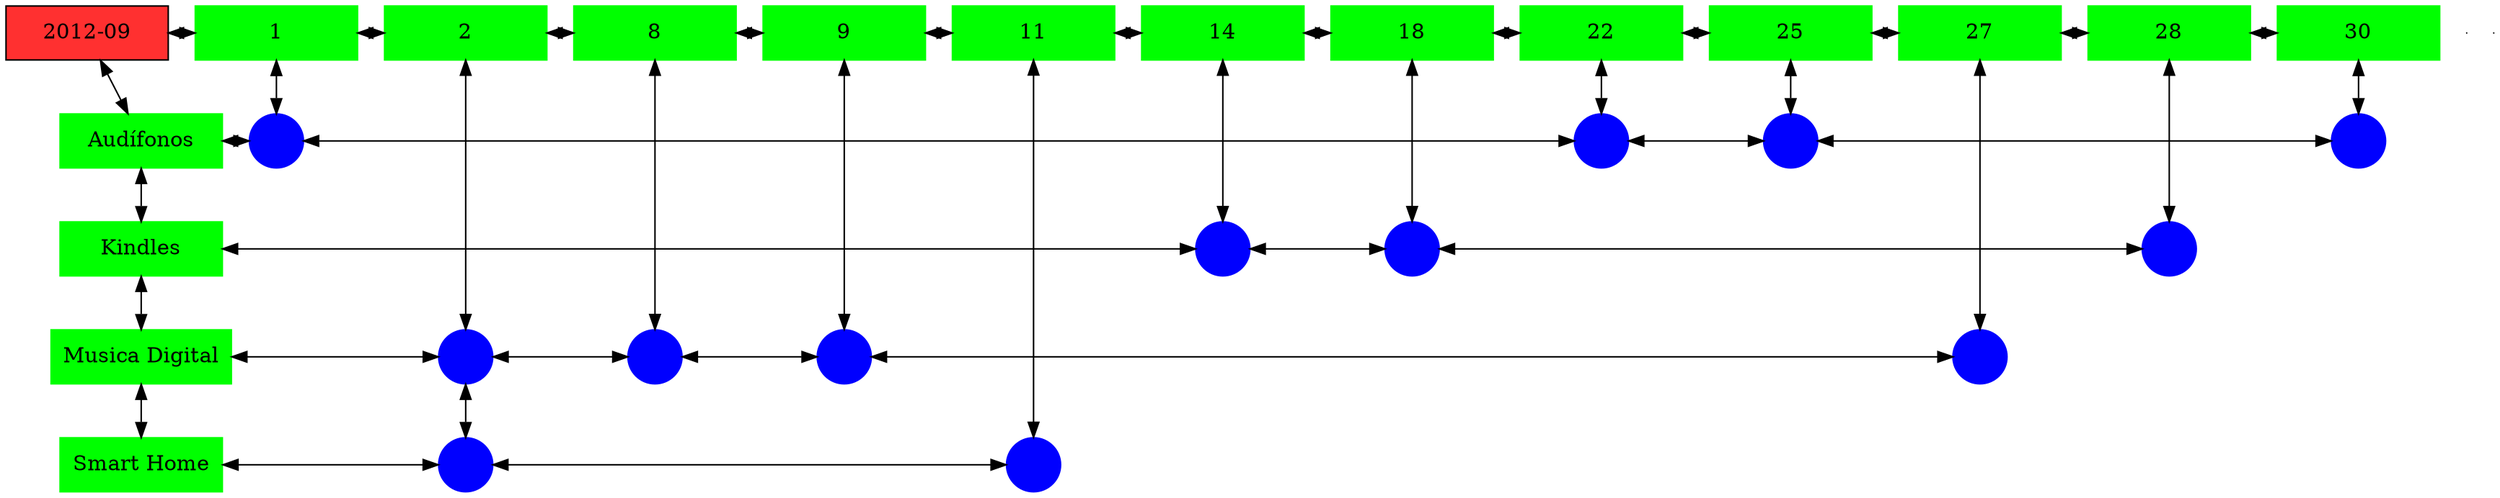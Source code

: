 digraph G{
node[shape="box"];
nodeMt[ label = "2012-09", width = 1.5, style = filled, fillcolor = firebrick1, group = 1 ];
e0[ shape = point, width = 0 ];
e1[ shape = point, width = 0 ];
node0xc00207e370[label="1",color=green,style =filled,width = 1.5 group=1];
nodeMt->node0xc00207e370[dir="both"];
{rank=same;nodeMt;node0xc00207e370;}
node0xc0020206e0[label="2",color=green,style =filled,width = 1.5 group=2];
node0xc00207e370->node0xc0020206e0[dir="both"];
{rank=same;node0xc00207e370;node0xc0020206e0;}
node0xc00217a780[label="8",color=green,style =filled,width = 1.5 group=8];
node0xc0020206e0->node0xc00217a780[dir="both"];
{rank=same;node0xc0020206e0;node0xc00217a780;}
node0xc0022bd720[label="9",color=green,style =filled,width = 1.5 group=9];
node0xc00217a780->node0xc0022bd720[dir="both"];
{rank=same;node0xc00217a780;node0xc0022bd720;}
node0xc001fb3720[label="11",color=green,style =filled,width = 1.5 group=11];
node0xc0022bd720->node0xc001fb3720[dir="both"];
{rank=same;node0xc0022bd720;node0xc001fb3720;}
node0xc001fa2e60[label="14",color=green,style =filled,width = 1.5 group=14];
node0xc001fb3720->node0xc001fa2e60[dir="both"];
{rank=same;node0xc001fb3720;node0xc001fa2e60;}
node0xc001ff3180[label="18",color=green,style =filled,width = 1.5 group=18];
node0xc001fa2e60->node0xc001ff3180[dir="both"];
{rank=same;node0xc001fa2e60;node0xc001ff3180;}
node0xc001e3ff40[label="22",color=green,style =filled,width = 1.5 group=22];
node0xc001ff3180->node0xc001e3ff40[dir="both"];
{rank=same;node0xc001ff3180;node0xc001e3ff40;}
node0xc001f67c20[label="25",color=green,style =filled,width = 1.5 group=25];
node0xc001e3ff40->node0xc001f67c20[dir="both"];
{rank=same;node0xc001e3ff40;node0xc001f67c20;}
node0xc001f86000[label="27",color=green,style =filled,width = 1.5 group=27];
node0xc001f67c20->node0xc001f86000[dir="both"];
{rank=same;node0xc001f67c20;node0xc001f86000;}
node0xc0021a25a0[label="28",color=green,style =filled,width = 1.5 group=28];
node0xc001f86000->node0xc0021a25a0[dir="both"];
{rank=same;node0xc001f86000;node0xc0021a25a0;}
node0xc001e6fb80[label="30",color=green,style =filled,width = 1.5 group=30];
node0xc0021a25a0->node0xc001e6fb80[dir="both"];
{rank=same;node0xc0021a25a0;node0xc001e6fb80;}
node0xc001e3fef0[label="Audífonos",color=green,style =filled width = 1.5 group=1];
node0xc00207a980[label="",color=blue,style =filled, width = 0.5 group=1 shape=circle];
node0xc001e3fef0->node0xc00207a980[dir="both"];
{rank=same;node0xc001e3fef0;node0xc00207a980;}
node0xc001fc7e00[label="",color=blue,style =filled, width = 0.5 group=22 shape=circle];
node0xc00207a980->node0xc001fc7e00[dir="both"];
{rank=same;node0xc001fc7e00;node0xc00207a980;}
node0xc001f70800[label="",color=blue,style =filled, width = 0.5 group=25 shape=circle];
node0xc001fc7e00->node0xc001f70800[dir="both"];
{rank=same;node0xc001f70800;node0xc001fc7e00;}
node0xc001e74700[label="",color=blue,style =filled, width = 0.5 group=30 shape=circle];
node0xc001f70800->node0xc001e74700[dir="both"];
{rank=same;node0xc001e74700;node0xc001f70800;}
node0xc001fa2e10[label="Kindles",color=green,style =filled width = 1.5 group=1];
node0xc001f99200[label="",color=blue,style =filled, width = 0.5 group=14 shape=circle];
node0xc001fa2e10->node0xc001f99200[dir="both"];
{rank=same;node0xc001fa2e10;node0xc001f99200;}
node0xc001ff8480[label="",color=blue,style =filled, width = 0.5 group=18 shape=circle];
node0xc001f99200->node0xc001ff8480[dir="both"];
{rank=same;node0xc001ff8480;node0xc001f99200;}
node0xc002199600[label="",color=blue,style =filled, width = 0.5 group=28 shape=circle];
node0xc001ff8480->node0xc002199600[dir="both"];
{rank=same;node0xc002199600;node0xc001ff8480;}
node0xc001f79f90[label="Musica Digital",color=green,style =filled width = 1.5 group=1];
node0xc0021ac700[label="",color=blue,style =filled, width = 0.5 group=2 shape=circle];
node0xc001f79f90->node0xc0021ac700[dir="both"];
{rank=same;node0xc001f79f90;node0xc0021ac700;}
node0xc00216df00[label="",color=blue,style =filled, width = 0.5 group=8 shape=circle];
node0xc0021ac700->node0xc00216df00[dir="both"];
{rank=same;node0xc00216df00;node0xc0021ac700;}
node0xc0022c6680[label="",color=blue,style =filled, width = 0.5 group=9 shape=circle];
node0xc00216df00->node0xc0022c6680[dir="both"];
{rank=same;node0xc0022c6680;node0xc00216df00;}
node0xc001f71f00[label="",color=blue,style =filled, width = 0.5 group=27 shape=circle];
node0xc0022c6680->node0xc001f71f00[dir="both"];
{rank=same;node0xc001f71f00;node0xc0022c6680;}
node0xc001fb36d0[label="Smart Home",color=green,style =filled width = 1.5 group=1];
node0xc002199a00[label="",color=blue,style =filled, width = 0.5 group=2 shape=circle];
node0xc001fb36d0->node0xc002199a00[dir="both"];
{rank=same;node0xc001fb36d0;node0xc002199a00;}
node0xc001fb4e00[label="",color=blue,style =filled, width = 0.5 group=11 shape=circle];
node0xc002199a00->node0xc001fb4e00[dir="both"];
{rank=same;node0xc001fb4e00;node0xc002199a00;}
node0xc00207e370->node0xc00207a980[dir="both"];
node0xc0020206e0->node0xc0021ac700[dir="both"];
node0xc0021ac700->node0xc002199a00[dir="both"];
node0xc00217a780->node0xc00216df00[dir="both"];
node0xc0022bd720->node0xc0022c6680[dir="both"];
node0xc001fb3720->node0xc001fb4e00[dir="both"];
node0xc001fa2e60->node0xc001f99200[dir="both"];
node0xc001ff3180->node0xc001ff8480[dir="both"];
node0xc001e3ff40->node0xc001fc7e00[dir="both"];
node0xc001f67c20->node0xc001f70800[dir="both"];
node0xc001f86000->node0xc001f71f00[dir="both"];
node0xc0021a25a0->node0xc002199600[dir="both"];
node0xc001e6fb80->node0xc001e74700[dir="both"];
nodeMt->node0xc001e3fef0[dir="both"];
node0xc001e3fef0->node0xc001fa2e10[dir="both"];
node0xc001fa2e10->node0xc001f79f90[dir="both"];
node0xc001f79f90->node0xc001fb36d0[dir="both"];
}
